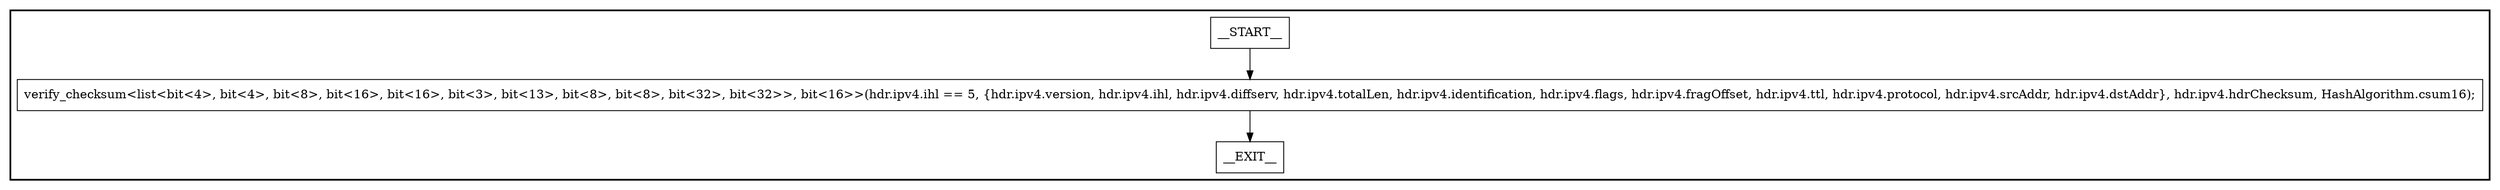 digraph verifyChecksum {
subgraph cluster {
graph [
label="", labeljust=r, style=bold];
0[label=__START__, margin="", shape=rectangle, style=solid];
1[label=__EXIT__, margin="", shape=rectangle, style=solid];
2[label="verify_checksum<list<bit<4>, bit<4>, bit<8>, bit<16>, bit<16>, bit<3>, bit<13>, bit<8>, bit<8>, bit<32>, bit<32>>, bit<16>>(hdr.ipv4.ihl == 5, {hdr.ipv4.version, hdr.ipv4.ihl, hdr.ipv4.diffserv, hdr.ipv4.totalLen, hdr.ipv4.identification, hdr.ipv4.flags, hdr.ipv4.fragOffset, hdr.ipv4.ttl, hdr.ipv4.protocol, hdr.ipv4.srcAddr, hdr.ipv4.dstAddr}, hdr.ipv4.hdrChecksum, HashAlgorithm.csum16);", margin="", shape=rectangle, style=solid];
0 -> 2[label=""];
2 -> 1[label=""];
}
}
